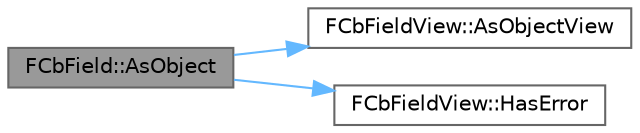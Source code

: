 digraph "FCbField::AsObject"
{
 // INTERACTIVE_SVG=YES
 // LATEX_PDF_SIZE
  bgcolor="transparent";
  edge [fontname=Helvetica,fontsize=10,labelfontname=Helvetica,labelfontsize=10];
  node [fontname=Helvetica,fontsize=10,shape=box,height=0.2,width=0.4];
  rankdir="LR";
  Node1 [id="Node000001",label="FCbField::AsObject",height=0.2,width=0.4,color="gray40", fillcolor="grey60", style="filled", fontcolor="black",tooltip="Access the field as an object."];
  Node1 -> Node2 [id="edge1_Node000001_Node000002",color="steelblue1",style="solid",tooltip=" "];
  Node2 [id="Node000002",label="FCbFieldView::AsObjectView",height=0.2,width=0.4,color="grey40", fillcolor="white", style="filled",URL="$dc/deb/classFCbFieldView.html#a54b8a553ef0e86ce325e1780e17e4c8b",tooltip="Access the field as an object."];
  Node1 -> Node3 [id="edge2_Node000001_Node000003",color="steelblue1",style="solid",tooltip=" "];
  Node3 [id="Node000003",label="FCbFieldView::HasError",height=0.2,width=0.4,color="grey40", fillcolor="white", style="filled",URL="$dc/deb/classFCbFieldView.html#a21c3e1ce9e0a9e67c164394fda57c6b1",tooltip="Whether the last field access encountered an error."];
}

